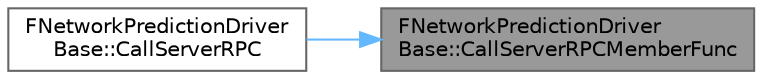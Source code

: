 digraph "FNetworkPredictionDriverBase::CallServerRPCMemberFunc"
{
 // INTERACTIVE_SVG=YES
 // LATEX_PDF_SIZE
  bgcolor="transparent";
  edge [fontname=Helvetica,fontsize=10,labelfontname=Helvetica,labelfontsize=10];
  node [fontname=Helvetica,fontsize=10,shape=box,height=0.2,width=0.4];
  rankdir="RL";
  Node1 [id="Node000001",label="FNetworkPredictionDriver\lBase::CallServerRPCMemberFunc",height=0.2,width=0.4,color="gray40", fillcolor="grey60", style="filled", fontcolor="black",tooltip=" "];
  Node1 -> Node2 [id="edge1_Node000001_Node000002",dir="back",color="steelblue1",style="solid",tooltip=" "];
  Node2 [id="Node000002",label="FNetworkPredictionDriver\lBase::CallServerRPC",height=0.2,width=0.4,color="grey40", fillcolor="white", style="filled",URL="$d9/d6a/structFNetworkPredictionDriverBase.html#aedef032b7ba0e43fe9210c835ca2feee",tooltip=" "];
}
